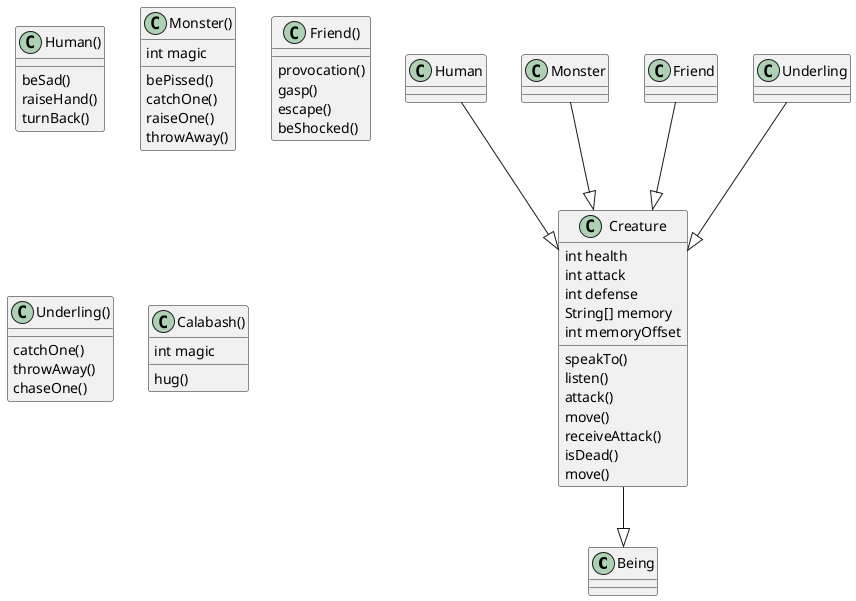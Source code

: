@startuml

class Being

class Creature{

    int health
    int attack
    int defense
    String[] memory
    int memoryOffset

    speakTo()
    listen()
    attack()
    move()
    receiveAttack()
    isDead()
    move()
}

class Human(){

    beSad()
    raiseHand()
    turnBack()
}

class Monster(){

    int magic
    bePissed()
    catchOne()
    raiseOne()
    throwAway()
}

class Friend(){

    provocation()
    gasp()
    escape()
    beShocked()
}

class Underling(){

    catchOne()
    throwAway()
    chaseOne()
}

class Calabash(){
    
    int magic
    hug()
}

Creature --|> Being

Human --|> Creature

Monster --|> Creature

Friend --|> Creature

Underling --|> Creature

@enduml